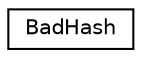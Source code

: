 digraph "Graphical Class Hierarchy"
{
  edge [fontname="Helvetica",fontsize="10",labelfontname="Helvetica",labelfontsize="10"];
  node [fontname="Helvetica",fontsize="10",shape=record];
  rankdir="LR";
  Node0 [label="BadHash",height=0.2,width=0.4,color="black", fillcolor="white", style="filled",URL="$struct_bad_hash.html"];
}
